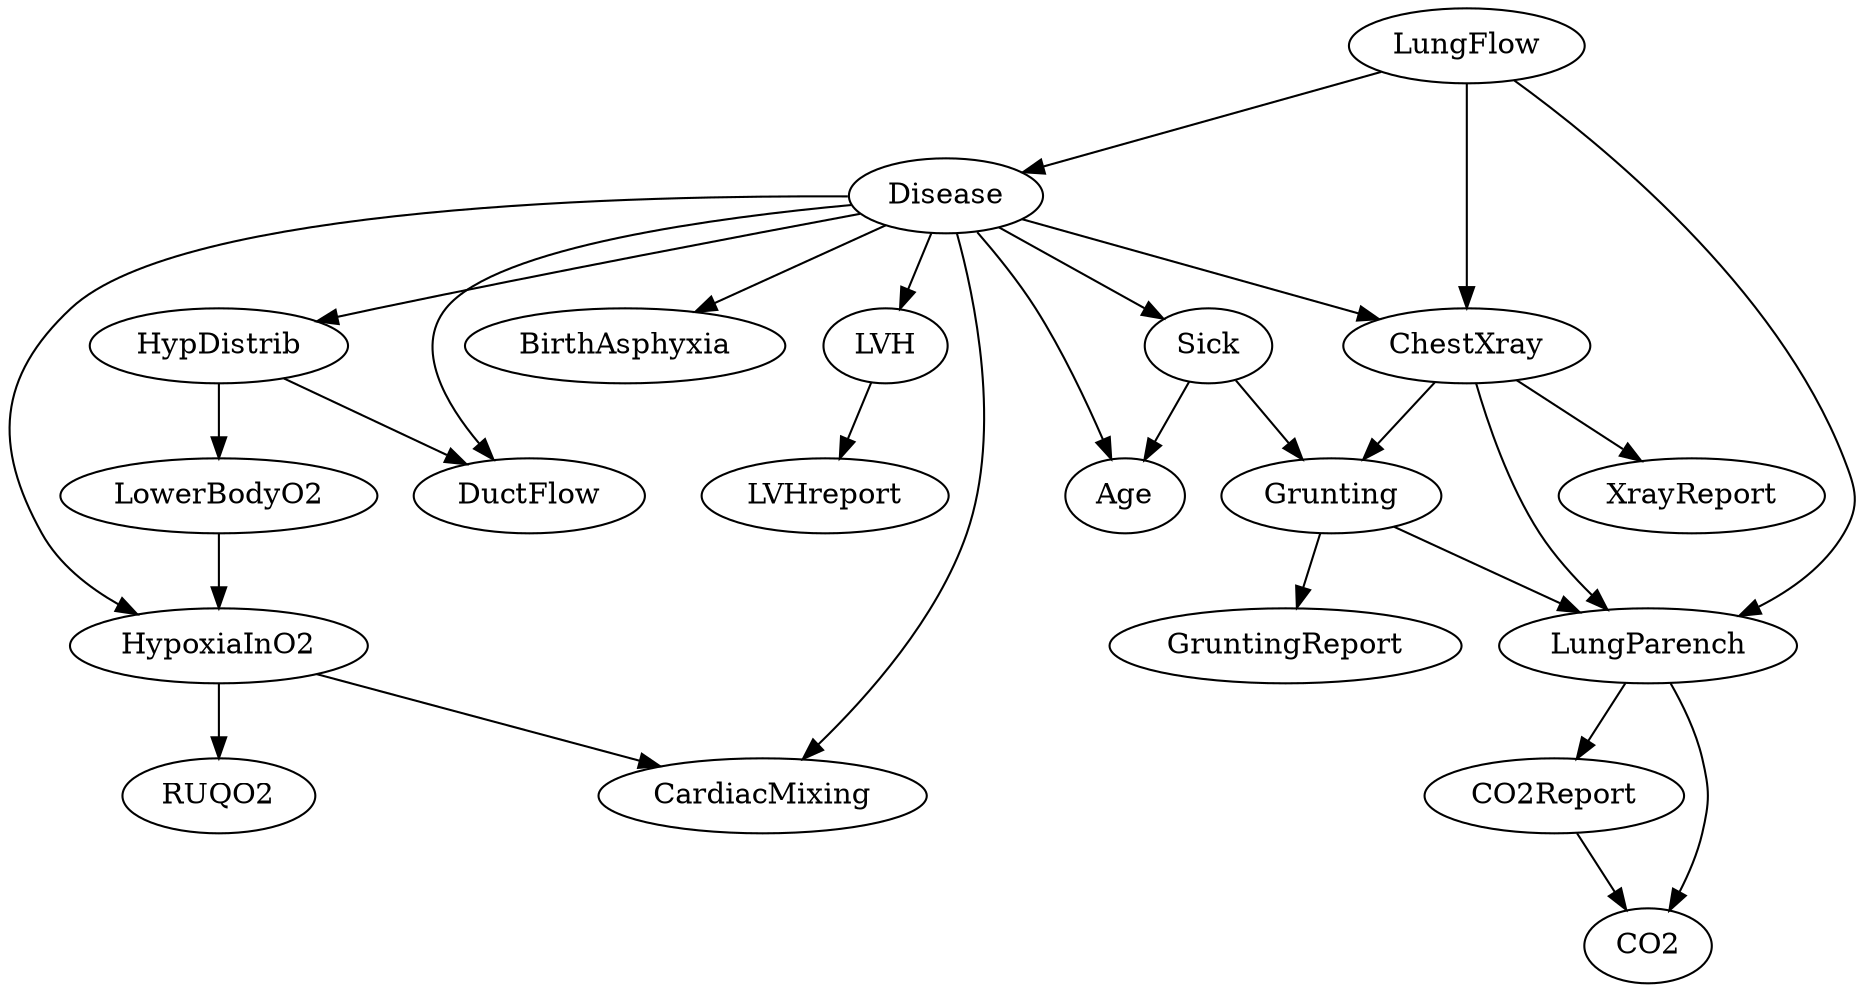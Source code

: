 digraph G {
    "HypDistrib" -> "DuctFlow";
    "Disease" -> "DuctFlow";
    "HypoxiaInO2" -> "RUQO2";
    "Disease" -> "Age";
    "Sick" -> "Age";
    "Disease" -> "HypDistrib";
    "CO2Report" -> "CO2";
    "LungParench" -> "CO2";
    "ChestXray" -> "XrayReport";
    "Disease" -> "ChestXray";
    "LungFlow" -> "ChestXray";
    "LungFlow" -> "Disease";
    "Disease" -> "LVH";
    "LowerBodyO2" -> "HypoxiaInO2";
    "Disease" -> "HypoxiaInO2";
    "HypoxiaInO2" -> "CardiacMixing";
    "Disease" -> "CardiacMixing";
    "Disease" -> "BirthAsphyxia";
    "HypDistrib" -> "LowerBodyO2";
    "ChestXray" -> "Grunting";
    "Sick" -> "Grunting";
    "Grunting" -> "GruntingReport";
    "LVH" -> "LVHreport";
    "Disease" -> "Sick";
    "LungParench" -> "CO2Report";
    "ChestXray" -> "LungParench";
    "Grunting" -> "LungParench";
    "LungFlow" -> "LungParench";
}

